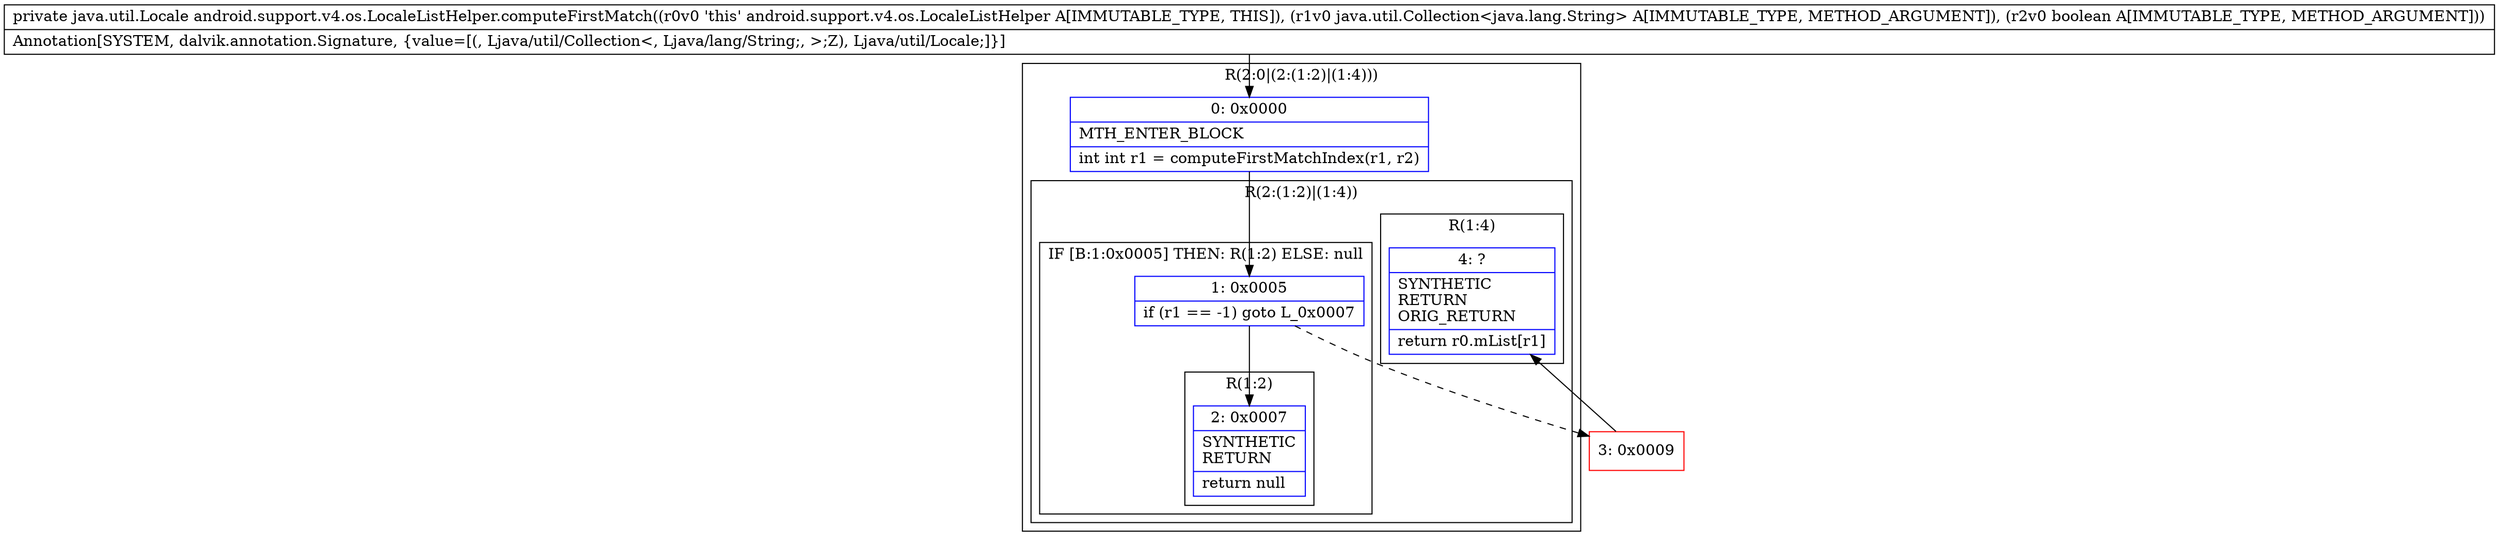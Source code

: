 digraph "CFG forandroid.support.v4.os.LocaleListHelper.computeFirstMatch(Ljava\/util\/Collection;Z)Ljava\/util\/Locale;" {
subgraph cluster_Region_694627830 {
label = "R(2:0|(2:(1:2)|(1:4)))";
node [shape=record,color=blue];
Node_0 [shape=record,label="{0\:\ 0x0000|MTH_ENTER_BLOCK\l|int int r1 = computeFirstMatchIndex(r1, r2)\l}"];
subgraph cluster_Region_903750013 {
label = "R(2:(1:2)|(1:4))";
node [shape=record,color=blue];
subgraph cluster_IfRegion_331772435 {
label = "IF [B:1:0x0005] THEN: R(1:2) ELSE: null";
node [shape=record,color=blue];
Node_1 [shape=record,label="{1\:\ 0x0005|if (r1 == \-1) goto L_0x0007\l}"];
subgraph cluster_Region_729949531 {
label = "R(1:2)";
node [shape=record,color=blue];
Node_2 [shape=record,label="{2\:\ 0x0007|SYNTHETIC\lRETURN\l|return null\l}"];
}
}
subgraph cluster_Region_1815586238 {
label = "R(1:4)";
node [shape=record,color=blue];
Node_4 [shape=record,label="{4\:\ ?|SYNTHETIC\lRETURN\lORIG_RETURN\l|return r0.mList[r1]\l}"];
}
}
}
Node_3 [shape=record,color=red,label="{3\:\ 0x0009}"];
MethodNode[shape=record,label="{private java.util.Locale android.support.v4.os.LocaleListHelper.computeFirstMatch((r0v0 'this' android.support.v4.os.LocaleListHelper A[IMMUTABLE_TYPE, THIS]), (r1v0 java.util.Collection\<java.lang.String\> A[IMMUTABLE_TYPE, METHOD_ARGUMENT]), (r2v0 boolean A[IMMUTABLE_TYPE, METHOD_ARGUMENT]))  | Annotation[SYSTEM, dalvik.annotation.Signature, \{value=[(, Ljava\/util\/Collection\<, Ljava\/lang\/String;, \>;Z), Ljava\/util\/Locale;]\}]\l}"];
MethodNode -> Node_0;
Node_0 -> Node_1;
Node_1 -> Node_2;
Node_1 -> Node_3[style=dashed];
Node_3 -> Node_4;
}


